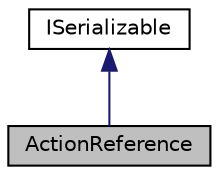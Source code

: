 digraph "ActionReference"
{
 // LATEX_PDF_SIZE
  edge [fontname="Helvetica",fontsize="10",labelfontname="Helvetica",labelfontsize="10"];
  node [fontname="Helvetica",fontsize="10",shape=record];
  Node1 [label="ActionReference",height=0.2,width=0.4,color="black", fillcolor="grey75", style="filled", fontcolor="black",tooltip="a reference to an Action"];
  Node2 -> Node1 [dir="back",color="midnightblue",fontsize="10",style="solid"];
  Node2 [label="ISerializable",height=0.2,width=0.4,color="black", fillcolor="white", style="filled",URL="$classISerializable.html",tooltip="interface for all serializable objects"];
}

